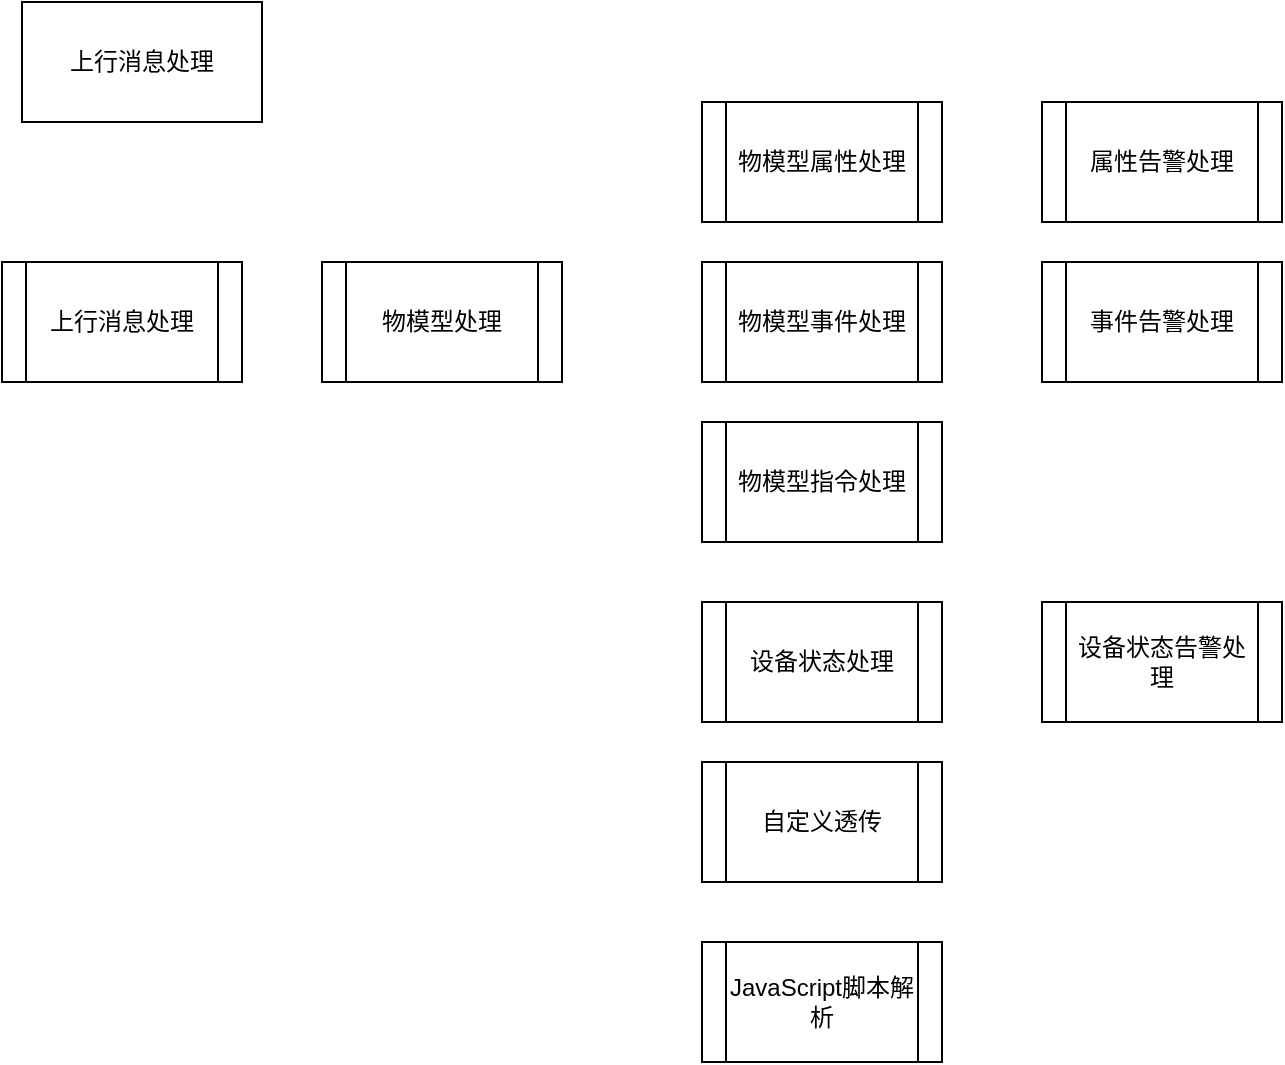 <mxfile version="14.2.9" type="github">
  <diagram id="HBClJAgBMeounDOyIU6Q" name="第 1 页">
    <mxGraphModel dx="860" dy="474" grid="1" gridSize="10" guides="1" tooltips="1" connect="1" arrows="1" fold="1" page="1" pageScale="1" pageWidth="827" pageHeight="1169" math="0" shadow="0">
      <root>
        <mxCell id="0" />
        <mxCell id="1" parent="0" />
        <mxCell id="YUObtwRhni4A1dQDBe8s-1" value="上行消息处理" style="rounded=0;whiteSpace=wrap;html=1;" vertex="1" parent="1">
          <mxGeometry x="60" y="110" width="120" height="60" as="geometry" />
        </mxCell>
        <mxCell id="YUObtwRhni4A1dQDBe8s-3" value="上行消息处理" style="shape=process;whiteSpace=wrap;html=1;backgroundOutline=1;" vertex="1" parent="1">
          <mxGeometry x="50" y="240" width="120" height="60" as="geometry" />
        </mxCell>
        <mxCell id="YUObtwRhni4A1dQDBe8s-4" value="物模型处理" style="shape=process;whiteSpace=wrap;html=1;backgroundOutline=1;" vertex="1" parent="1">
          <mxGeometry x="210" y="240" width="120" height="60" as="geometry" />
        </mxCell>
        <mxCell id="YUObtwRhni4A1dQDBe8s-5" value="物模型属性处理" style="shape=process;whiteSpace=wrap;html=1;backgroundOutline=1;" vertex="1" parent="1">
          <mxGeometry x="400" y="160" width="120" height="60" as="geometry" />
        </mxCell>
        <mxCell id="YUObtwRhni4A1dQDBe8s-6" value="物模型事件处理" style="shape=process;whiteSpace=wrap;html=1;backgroundOutline=1;" vertex="1" parent="1">
          <mxGeometry x="400" y="240" width="120" height="60" as="geometry" />
        </mxCell>
        <mxCell id="YUObtwRhni4A1dQDBe8s-7" value="物模型指令处理" style="shape=process;whiteSpace=wrap;html=1;backgroundOutline=1;" vertex="1" parent="1">
          <mxGeometry x="400" y="320" width="120" height="60" as="geometry" />
        </mxCell>
        <mxCell id="YUObtwRhni4A1dQDBe8s-8" value="自定义透传" style="shape=process;whiteSpace=wrap;html=1;backgroundOutline=1;" vertex="1" parent="1">
          <mxGeometry x="400" y="490" width="120" height="60" as="geometry" />
        </mxCell>
        <mxCell id="YUObtwRhni4A1dQDBe8s-9" value="JavaScript脚本解析" style="shape=process;whiteSpace=wrap;html=1;backgroundOutline=1;" vertex="1" parent="1">
          <mxGeometry x="400" y="580" width="120" height="60" as="geometry" />
        </mxCell>
        <mxCell id="YUObtwRhni4A1dQDBe8s-10" value="属性告警处理" style="shape=process;whiteSpace=wrap;html=1;backgroundOutline=1;" vertex="1" parent="1">
          <mxGeometry x="570" y="160" width="120" height="60" as="geometry" />
        </mxCell>
        <mxCell id="YUObtwRhni4A1dQDBe8s-11" value="事件告警处理" style="shape=process;whiteSpace=wrap;html=1;backgroundOutline=1;" vertex="1" parent="1">
          <mxGeometry x="570" y="240" width="120" height="60" as="geometry" />
        </mxCell>
        <mxCell id="YUObtwRhni4A1dQDBe8s-12" value="设备状态处理" style="shape=process;whiteSpace=wrap;html=1;backgroundOutline=1;" vertex="1" parent="1">
          <mxGeometry x="400" y="410" width="120" height="60" as="geometry" />
        </mxCell>
        <mxCell id="YUObtwRhni4A1dQDBe8s-13" value="设备状态告警处理" style="shape=process;whiteSpace=wrap;html=1;backgroundOutline=1;" vertex="1" parent="1">
          <mxGeometry x="570" y="410" width="120" height="60" as="geometry" />
        </mxCell>
      </root>
    </mxGraphModel>
  </diagram>
</mxfile>
